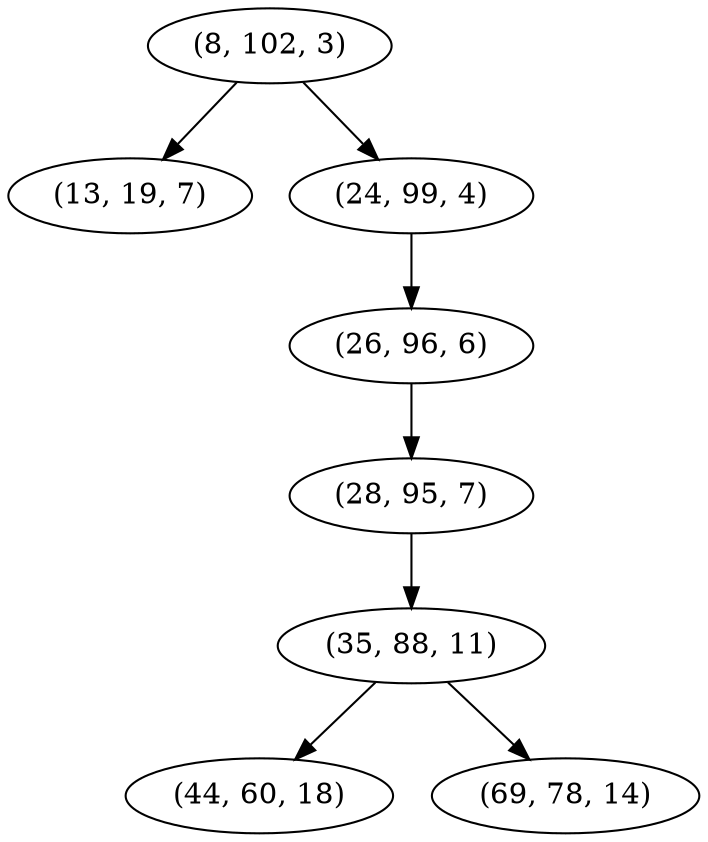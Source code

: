 digraph tree {
    "(8, 102, 3)";
    "(13, 19, 7)";
    "(24, 99, 4)";
    "(26, 96, 6)";
    "(28, 95, 7)";
    "(35, 88, 11)";
    "(44, 60, 18)";
    "(69, 78, 14)";
    "(8, 102, 3)" -> "(13, 19, 7)";
    "(8, 102, 3)" -> "(24, 99, 4)";
    "(24, 99, 4)" -> "(26, 96, 6)";
    "(26, 96, 6)" -> "(28, 95, 7)";
    "(28, 95, 7)" -> "(35, 88, 11)";
    "(35, 88, 11)" -> "(44, 60, 18)";
    "(35, 88, 11)" -> "(69, 78, 14)";
}
